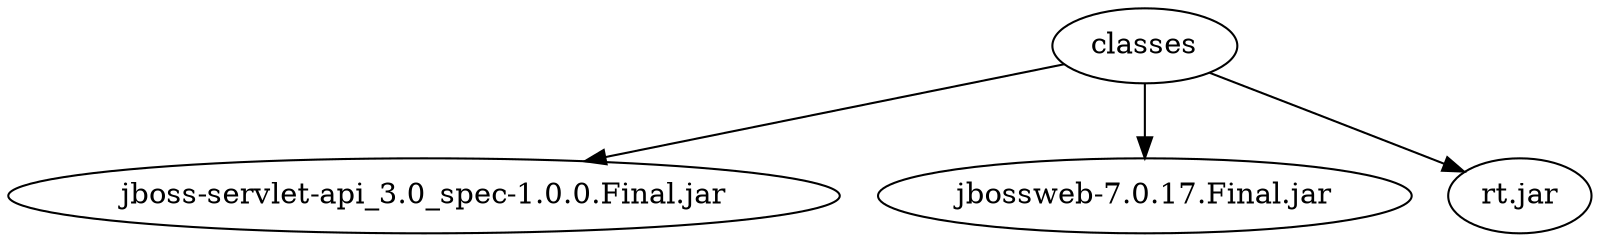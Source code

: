 digraph "summary" {
  "classes"                                          -> "jboss-servlet-api_3.0_spec-1.0.0.Final.jar";
  "classes"                                          -> "jbossweb-7.0.17.Final.jar";
  "classes"                                          -> "rt.jar";
}
